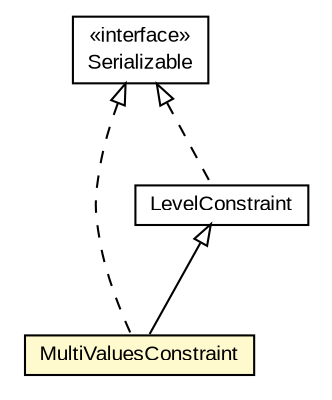 #!/usr/local/bin/dot
#
# Class diagram 
# Generated by UMLGraph version R5_6-24-gf6e263 (http://www.umlgraph.org/)
#

digraph G {
	edge [fontname="arial",fontsize=10,labelfontname="arial",labelfontsize=10];
	node [fontname="arial",fontsize=10,shape=plaintext];
	nodesep=0.25;
	ranksep=0.5;
	// eu.europa.esig.jaxb.policy.MultiValuesConstraint
	c433376 [label=<<table title="eu.europa.esig.jaxb.policy.MultiValuesConstraint" border="0" cellborder="1" cellspacing="0" cellpadding="2" port="p" bgcolor="lemonChiffon" href="./MultiValuesConstraint.html">
		<tr><td><table border="0" cellspacing="0" cellpadding="1">
<tr><td align="center" balign="center"> MultiValuesConstraint </td></tr>
		</table></td></tr>
		</table>>, URL="./MultiValuesConstraint.html", fontname="arial", fontcolor="black", fontsize=10.0];
	// eu.europa.esig.jaxb.policy.LevelConstraint
	c433378 [label=<<table title="eu.europa.esig.jaxb.policy.LevelConstraint" border="0" cellborder="1" cellspacing="0" cellpadding="2" port="p" href="./LevelConstraint.html">
		<tr><td><table border="0" cellspacing="0" cellpadding="1">
<tr><td align="center" balign="center"> LevelConstraint </td></tr>
		</table></td></tr>
		</table>>, URL="./LevelConstraint.html", fontname="arial", fontcolor="black", fontsize=10.0];
	//eu.europa.esig.jaxb.policy.MultiValuesConstraint extends eu.europa.esig.jaxb.policy.LevelConstraint
	c433378:p -> c433376:p [dir=back,arrowtail=empty];
	//eu.europa.esig.jaxb.policy.MultiValuesConstraint implements java.io.Serializable
	c434069:p -> c433376:p [dir=back,arrowtail=empty,style=dashed];
	//eu.europa.esig.jaxb.policy.LevelConstraint implements java.io.Serializable
	c434069:p -> c433378:p [dir=back,arrowtail=empty,style=dashed];
	// java.io.Serializable
	c434069 [label=<<table title="java.io.Serializable" border="0" cellborder="1" cellspacing="0" cellpadding="2" port="p" href="http://java.sun.com/j2se/1.4.2/docs/api/java/io/Serializable.html">
		<tr><td><table border="0" cellspacing="0" cellpadding="1">
<tr><td align="center" balign="center"> &#171;interface&#187; </td></tr>
<tr><td align="center" balign="center"> Serializable </td></tr>
		</table></td></tr>
		</table>>, URL="http://java.sun.com/j2se/1.4.2/docs/api/java/io/Serializable.html", fontname="arial", fontcolor="black", fontsize=10.0];
}

